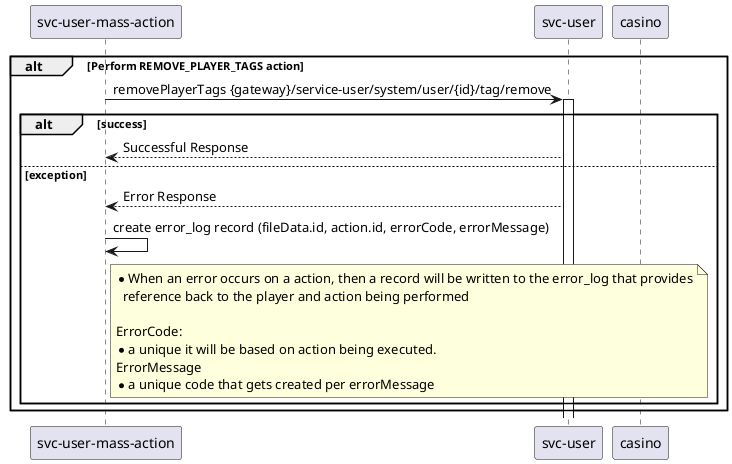 .Mass Action Remove Player Tags
[plantuml]
----
@startuml
'https://plantuml.com/sequence-diagram

participant  "svc-user-mass-action" as usermassaction
participant "svc-user" as user

alt Perform REMOVE_PLAYER_TAGS action
    usermassaction->user:removePlayerTags {gateway}/service-user/system/user/{id}/tag/remove
    activate user
    alt success
        user-->usermassaction: Successful Response
    else exception
        user-->usermassaction: Error Response
        deactivate casino
        usermassaction->usermassaction: create error_log record (fileData.id, action.id, errorCode, errorMessage)
        note right of usermassaction
            * When an error occurs on a action, then a record will be written to the error_log that provides
              reference back to the player and action being performed

            ErrorCode:
            * a unique it will be based on action being executed.
            ErrorMessage
            * a unique code that gets created per errorMessage
        end note
    end
end

@enduml
----
